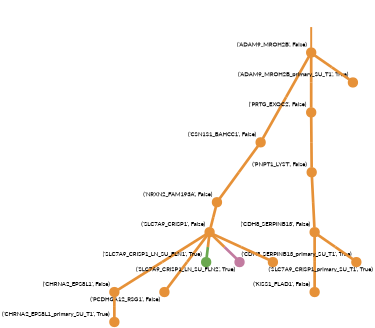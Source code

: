 strict digraph  {
graph[splines=false]; nodesep=0.7; rankdir=TB; ranksep=0.6; forcelabels=true; dpi=600; size=2.5;
0 [color="#e69138ff", fillcolor="#e69138ff", fixedsize=true, fontname=Lato, fontsize="12pt", height="0.25", label="", penwidth=3, shape=circle, style=filled, xlabel="('ADAM9_MROH2B', False)"];
1 [color="#e69138ff", fillcolor="#e69138ff", fixedsize=true, fontname=Lato, fontsize="12pt", height="0.25", label="", penwidth=3, shape=circle, style=filled, xlabel="('CSN1S1_BAHCC1', False)"];
2 [color="#e69138ff", fillcolor="#e69138ff", fixedsize=true, fontname=Lato, fontsize="12pt", height="0.25", label="", penwidth=3, shape=circle, style=filled, xlabel="('PRTG_EXOC2', False)"];
12 [color="#e69138ff", fillcolor="#e69138ff", fixedsize=true, fontname=Lato, fontsize="12pt", height="0.25", label="", penwidth=3, shape=circle, style=filled, xlabel="('ADAM9_MROH2B_primary_SU_T1', True)"];
5 [color="#e69138ff", fillcolor="#e69138ff", fixedsize=true, fontname=Lato, fontsize="12pt", height="0.25", label="", penwidth=3, shape=circle, style=filled, xlabel="('NRXN2_FAM193A', False)"];
3 [color="#e69138ff", fillcolor="#e69138ff", fixedsize=true, fontname=Lato, fontsize="12pt", height="0.25", label="", penwidth=3, shape=circle, style=filled, xlabel="('PNPT1_LYST', False)"];
4 [color="#e69138ff", fillcolor="#e69138ff", fixedsize=true, fontname=Lato, fontsize="12pt", height="0.25", label="", penwidth=3, shape=circle, style=filled, xlabel="('CDH8_SERPINB13', False)"];
8 [color="#e69138ff", fillcolor="#e69138ff", fixedsize=true, fontname=Lato, fontsize="12pt", height="0.25", label="", penwidth=3, shape=circle, style=filled, xlabel="('KISS1_FLAD1', False)"];
13 [color="#e69138ff", fillcolor="#e69138ff", fixedsize=true, fontname=Lato, fontsize="12pt", height="0.25", label="", penwidth=3, shape=circle, style=filled, xlabel="('CDH8_SERPINB13_primary_SU_T1', True)"];
9 [color="#e69138ff", fillcolor="#e69138ff", fixedsize=true, fontname=Lato, fontsize="12pt", height="0.25", label="", penwidth=3, shape=circle, style=filled, xlabel="('SLC7A9_CRISP1', False)"];
7 [color="#e69138ff", fillcolor="#e69138ff", fixedsize=true, fontname=Lato, fontsize="12pt", height="0.25", label="", penwidth=3, shape=circle, style=filled, xlabel="('CHRNA2_EPS8L1', False)"];
14 [color="#e69138ff", fillcolor="#e69138ff", fixedsize=true, fontname=Lato, fontsize="12pt", height="0.25", label="", penwidth=3, shape=circle, style=filled, xlabel="('CHRNA2_EPS8L1_primary_SU_T1', True)"];
6 [color="#e69138ff", fillcolor="#e69138ff", fixedsize=true, fontname=Lato, fontsize="12pt", height="0.25", label="", penwidth=3, shape=circle, style=filled, xlabel="('PCDHGA12_RSG1', False)"];
10 [color="#6aa84fff", fillcolor="#6aa84fff", fixedsize=true, fontname=Lato, fontsize="12pt", height="0.25", label="", penwidth=3, shape=circle, style=filled, xlabel="('SLC7A9_CRISP1_LN_SU_FLN1', True)"];
11 [color="#c27ba0ff", fillcolor="#c27ba0ff", fixedsize=true, fontname=Lato, fontsize="12pt", height="0.25", label="", penwidth=3, shape=circle, style=filled, xlabel="('SLC7A9_CRISP1_LN_SU_FLN2', True)"];
15 [color="#e69138ff", fillcolor="#e69138ff", fixedsize=true, fontname=Lato, fontsize="12pt", height="0.25", label="", penwidth=3, shape=circle, style=filled, xlabel="('SLC7A9_CRISP1_primary_SU_T1', True)"];
normal [label="", penwidth=3, style=invis, xlabel="('ADAM9_MROH2B', False)"];
0 -> 1  [arrowsize=0, color="#e69138ff;0.5:#e69138ff", minlen="3.0", penwidth="5.5", style=solid];
0 -> 2  [arrowsize=0, color="#e69138ff;0.5:#e69138ff", minlen="2.384615421295166", penwidth="5.5", style=solid];
0 -> 12  [arrowsize=0, color="#e69138ff;0.5:#e69138ff", minlen="1.384615421295166", penwidth="5.5", style=solid];
1 -> 5  [arrowsize=0, color="#e69138ff;0.5:#e69138ff", minlen="2.076923131942749", penwidth="5.5", style=solid];
2 -> 3  [arrowsize=0, color="#e69138ff;0.5:#e69138ff", minlen="2.230769157409668", penwidth="5.5", style=solid];
5 -> 9  [arrowsize=0, color="#e69138ff;0.5:#e69138ff", minlen="1.769230842590332", penwidth="5.5", style=solid];
3 -> 4  [arrowsize=0, color="#e69138ff;0.5:#e69138ff", minlen="2.230769157409668", penwidth="5.5", style=solid];
4 -> 8  [arrowsize=0, color="#e69138ff;0.5:#e69138ff", minlen="2.076923131942749", penwidth="5.5", style=solid];
4 -> 13  [arrowsize=0, color="#e69138ff;0.5:#e69138ff", minlen="1.384615421295166", penwidth="5.5", style=solid];
9 -> 6  [arrowsize=0, color="#e69138ff;0.5:#e69138ff", minlen="2.076923131942749", penwidth="5.5", style=solid];
9 -> 7  [arrowsize=0, color="#e69138ff;0.5:#e69138ff", minlen="2.076923131942749", penwidth="5.5", style=solid];
9 -> 10  [arrowsize=0, color="#e69138ff;0.5:#6aa84fff", minlen="1.384615421295166", penwidth="5.5", style=solid];
9 -> 11  [arrowsize=0, color="#e69138ff;0.5:#c27ba0ff", minlen="1.384615421295166", penwidth="5.5", style=solid];
9 -> 15  [arrowsize=0, color="#e69138ff;0.5:#e69138ff", minlen="1.384615421295166", penwidth="5.5", style=solid];
7 -> 14  [arrowsize=0, color="#e69138ff;0.5:#e69138ff", minlen="1.384615421295166", penwidth="5.5", style=solid];
normal -> 0  [arrowsize=0, color="#e69138ff", label="", penwidth=4, style=solid];
}
